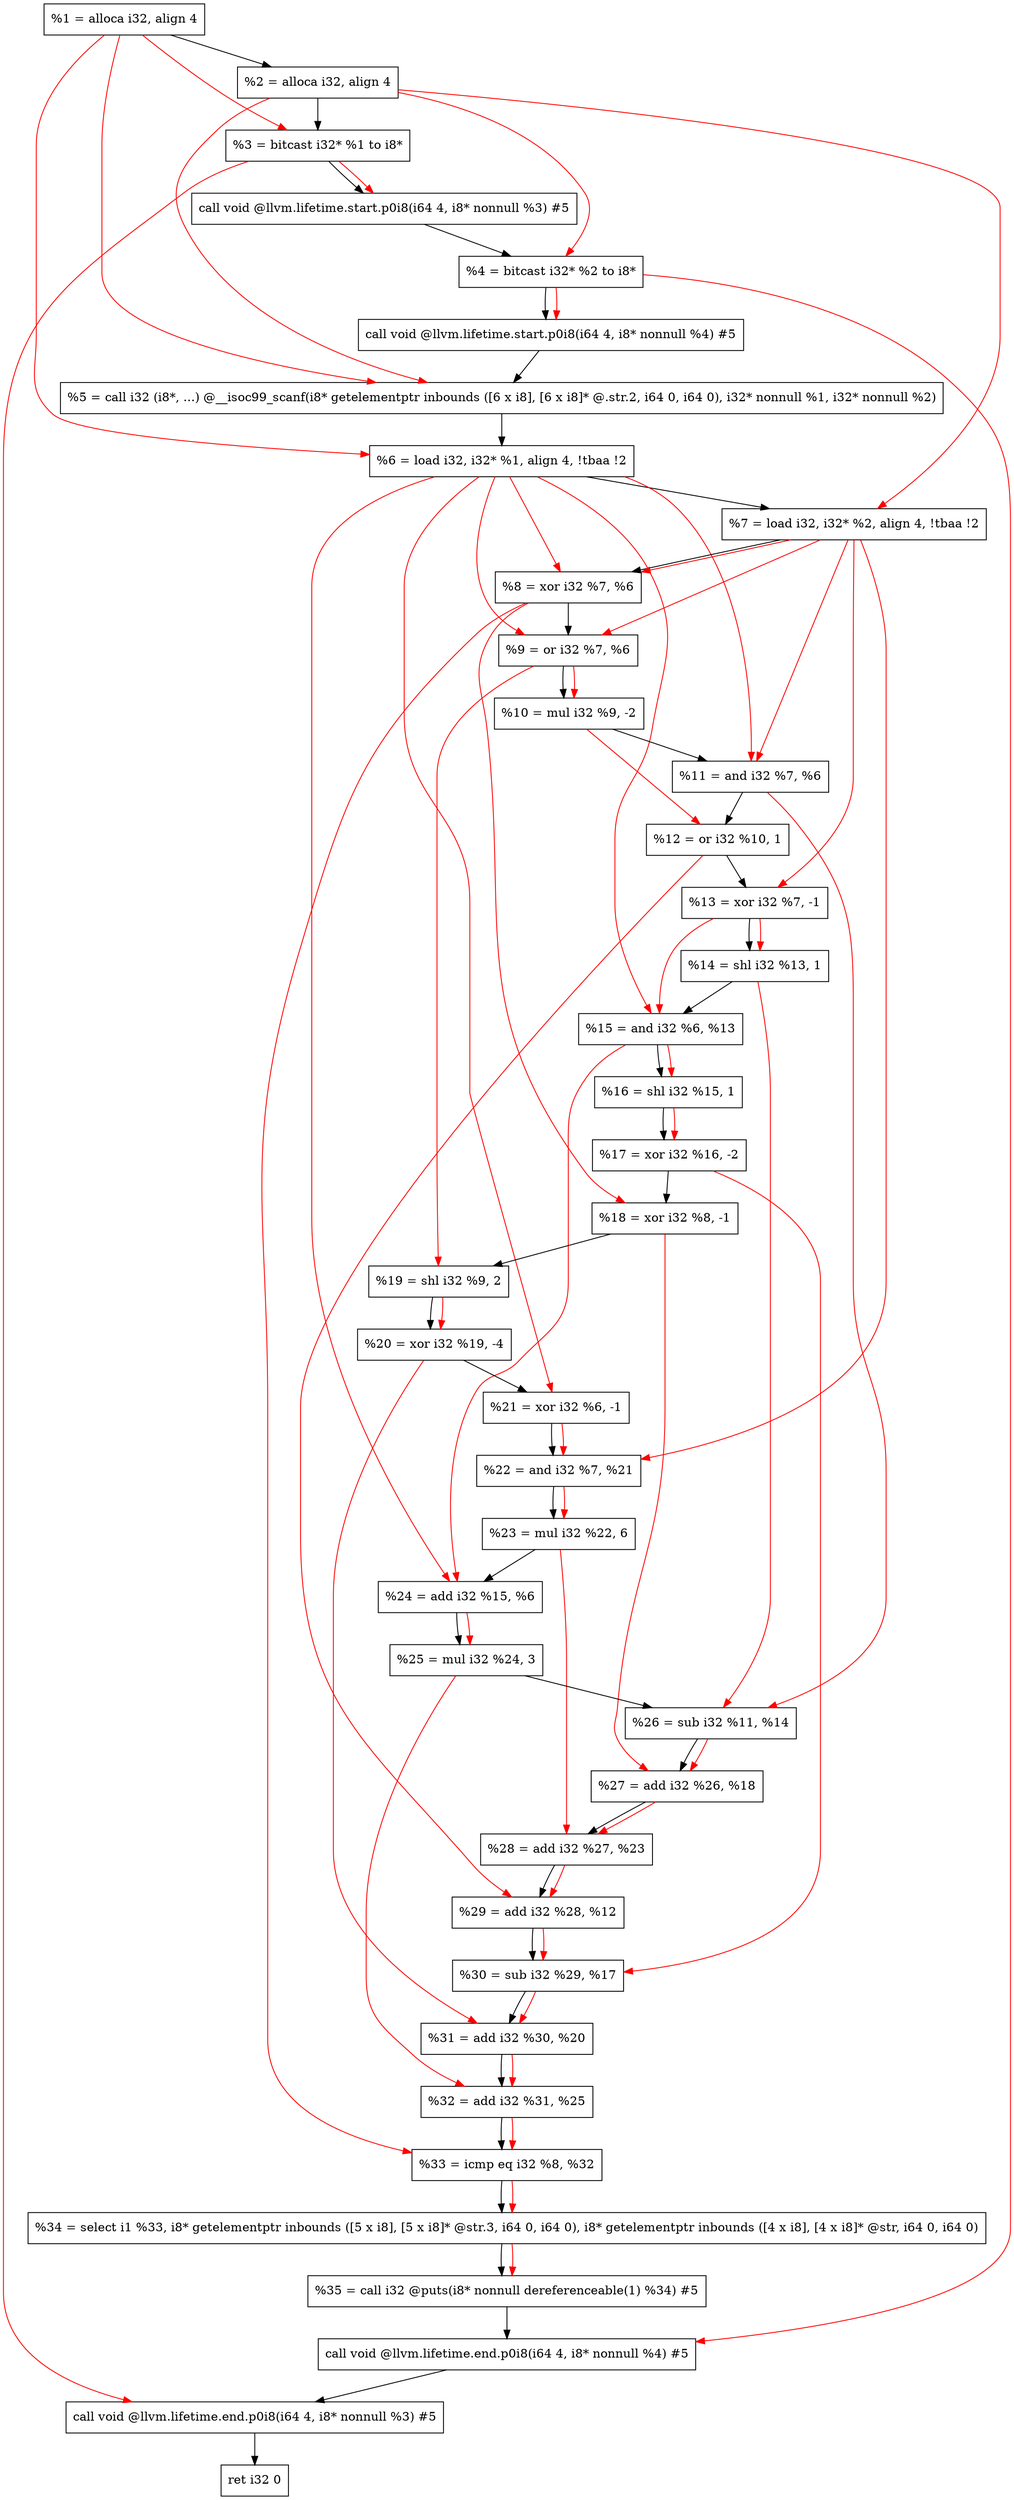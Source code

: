 digraph "DFG for'main' function" {
	Node0x883ec8[shape=record, label="  %1 = alloca i32, align 4"];
	Node0x883f48[shape=record, label="  %2 = alloca i32, align 4"];
	Node0x883fd8[shape=record, label="  %3 = bitcast i32* %1 to i8*"];
	Node0x884438[shape=record, label="  call void @llvm.lifetime.start.p0i8(i64 4, i8* nonnull %3) #5"];
	Node0x884518[shape=record, label="  %4 = bitcast i32* %2 to i8*"];
	Node0x884638[shape=record, label="  call void @llvm.lifetime.start.p0i8(i64 4, i8* nonnull %4) #5"];
	Node0x884870[shape=record, label="  %5 = call i32 (i8*, ...) @__isoc99_scanf(i8* getelementptr inbounds ([6 x i8], [6 x i8]* @.str.2, i64 0, i64 0), i32* nonnull %1, i32* nonnull %2)"];
	Node0x884928[shape=record, label="  %6 = load i32, i32* %1, align 4, !tbaa !2"];
	Node0x885898[shape=record, label="  %7 = load i32, i32* %2, align 4, !tbaa !2"];
	Node0x885f20[shape=record, label="  %8 = xor i32 %7, %6"];
	Node0x885f90[shape=record, label="  %9 = or i32 %7, %6"];
	Node0x886000[shape=record, label="  %10 = mul i32 %9, -2"];
	Node0x886070[shape=record, label="  %11 = and i32 %7, %6"];
	Node0x8860e0[shape=record, label="  %12 = or i32 %10, 1"];
	Node0x886150[shape=record, label="  %13 = xor i32 %7, -1"];
	Node0x8861c0[shape=record, label="  %14 = shl i32 %13, 1"];
	Node0x886230[shape=record, label="  %15 = and i32 %6, %13"];
	Node0x8862a0[shape=record, label="  %16 = shl i32 %15, 1"];
	Node0x886310[shape=record, label="  %17 = xor i32 %16, -2"];
	Node0x886380[shape=record, label="  %18 = xor i32 %8, -1"];
	Node0x8863f0[shape=record, label="  %19 = shl i32 %9, 2"];
	Node0x886460[shape=record, label="  %20 = xor i32 %19, -4"];
	Node0x8864d0[shape=record, label="  %21 = xor i32 %6, -1"];
	Node0x886540[shape=record, label="  %22 = and i32 %7, %21"];
	Node0x8865b0[shape=record, label="  %23 = mul i32 %22, 6"];
	Node0x886620[shape=record, label="  %24 = add i32 %15, %6"];
	Node0x886690[shape=record, label="  %25 = mul i32 %24, 3"];
	Node0x886700[shape=record, label="  %26 = sub i32 %11, %14"];
	Node0x886770[shape=record, label="  %27 = add i32 %26, %18"];
	Node0x8867e0[shape=record, label="  %28 = add i32 %27, %23"];
	Node0x886850[shape=record, label="  %29 = add i32 %28, %12"];
	Node0x8868c0[shape=record, label="  %30 = sub i32 %29, %17"];
	Node0x886930[shape=record, label="  %31 = add i32 %30, %20"];
	Node0x8869a0[shape=record, label="  %32 = add i32 %31, %25"];
	Node0x886c20[shape=record, label="  %33 = icmp eq i32 %8, %32"];
	Node0x8249d8[shape=record, label="  %34 = select i1 %33, i8* getelementptr inbounds ([5 x i8], [5 x i8]* @str.3, i64 0, i64 0), i8* getelementptr inbounds ([4 x i8], [4 x i8]* @str, i64 0, i64 0)"];
	Node0x886cb0[shape=record, label="  %35 = call i32 @puts(i8* nonnull dereferenceable(1) %34) #5"];
	Node0x886f08[shape=record, label="  call void @llvm.lifetime.end.p0i8(i64 4, i8* nonnull %4) #5"];
	Node0x887068[shape=record, label="  call void @llvm.lifetime.end.p0i8(i64 4, i8* nonnull %3) #5"];
	Node0x887128[shape=record, label="  ret i32 0"];
	Node0x883ec8 -> Node0x883f48;
	Node0x883f48 -> Node0x883fd8;
	Node0x883fd8 -> Node0x884438;
	Node0x884438 -> Node0x884518;
	Node0x884518 -> Node0x884638;
	Node0x884638 -> Node0x884870;
	Node0x884870 -> Node0x884928;
	Node0x884928 -> Node0x885898;
	Node0x885898 -> Node0x885f20;
	Node0x885f20 -> Node0x885f90;
	Node0x885f90 -> Node0x886000;
	Node0x886000 -> Node0x886070;
	Node0x886070 -> Node0x8860e0;
	Node0x8860e0 -> Node0x886150;
	Node0x886150 -> Node0x8861c0;
	Node0x8861c0 -> Node0x886230;
	Node0x886230 -> Node0x8862a0;
	Node0x8862a0 -> Node0x886310;
	Node0x886310 -> Node0x886380;
	Node0x886380 -> Node0x8863f0;
	Node0x8863f0 -> Node0x886460;
	Node0x886460 -> Node0x8864d0;
	Node0x8864d0 -> Node0x886540;
	Node0x886540 -> Node0x8865b0;
	Node0x8865b0 -> Node0x886620;
	Node0x886620 -> Node0x886690;
	Node0x886690 -> Node0x886700;
	Node0x886700 -> Node0x886770;
	Node0x886770 -> Node0x8867e0;
	Node0x8867e0 -> Node0x886850;
	Node0x886850 -> Node0x8868c0;
	Node0x8868c0 -> Node0x886930;
	Node0x886930 -> Node0x8869a0;
	Node0x8869a0 -> Node0x886c20;
	Node0x886c20 -> Node0x8249d8;
	Node0x8249d8 -> Node0x886cb0;
	Node0x886cb0 -> Node0x886f08;
	Node0x886f08 -> Node0x887068;
	Node0x887068 -> Node0x887128;
edge [color=red]
	Node0x883ec8 -> Node0x883fd8;
	Node0x883fd8 -> Node0x884438;
	Node0x883f48 -> Node0x884518;
	Node0x884518 -> Node0x884638;
	Node0x883ec8 -> Node0x884870;
	Node0x883f48 -> Node0x884870;
	Node0x883ec8 -> Node0x884928;
	Node0x883f48 -> Node0x885898;
	Node0x885898 -> Node0x885f20;
	Node0x884928 -> Node0x885f20;
	Node0x885898 -> Node0x885f90;
	Node0x884928 -> Node0x885f90;
	Node0x885f90 -> Node0x886000;
	Node0x885898 -> Node0x886070;
	Node0x884928 -> Node0x886070;
	Node0x886000 -> Node0x8860e0;
	Node0x885898 -> Node0x886150;
	Node0x886150 -> Node0x8861c0;
	Node0x884928 -> Node0x886230;
	Node0x886150 -> Node0x886230;
	Node0x886230 -> Node0x8862a0;
	Node0x8862a0 -> Node0x886310;
	Node0x885f20 -> Node0x886380;
	Node0x885f90 -> Node0x8863f0;
	Node0x8863f0 -> Node0x886460;
	Node0x884928 -> Node0x8864d0;
	Node0x885898 -> Node0x886540;
	Node0x8864d0 -> Node0x886540;
	Node0x886540 -> Node0x8865b0;
	Node0x886230 -> Node0x886620;
	Node0x884928 -> Node0x886620;
	Node0x886620 -> Node0x886690;
	Node0x886070 -> Node0x886700;
	Node0x8861c0 -> Node0x886700;
	Node0x886700 -> Node0x886770;
	Node0x886380 -> Node0x886770;
	Node0x886770 -> Node0x8867e0;
	Node0x8865b0 -> Node0x8867e0;
	Node0x8867e0 -> Node0x886850;
	Node0x8860e0 -> Node0x886850;
	Node0x886850 -> Node0x8868c0;
	Node0x886310 -> Node0x8868c0;
	Node0x8868c0 -> Node0x886930;
	Node0x886460 -> Node0x886930;
	Node0x886930 -> Node0x8869a0;
	Node0x886690 -> Node0x8869a0;
	Node0x885f20 -> Node0x886c20;
	Node0x8869a0 -> Node0x886c20;
	Node0x886c20 -> Node0x8249d8;
	Node0x8249d8 -> Node0x886cb0;
	Node0x884518 -> Node0x886f08;
	Node0x883fd8 -> Node0x887068;
}
